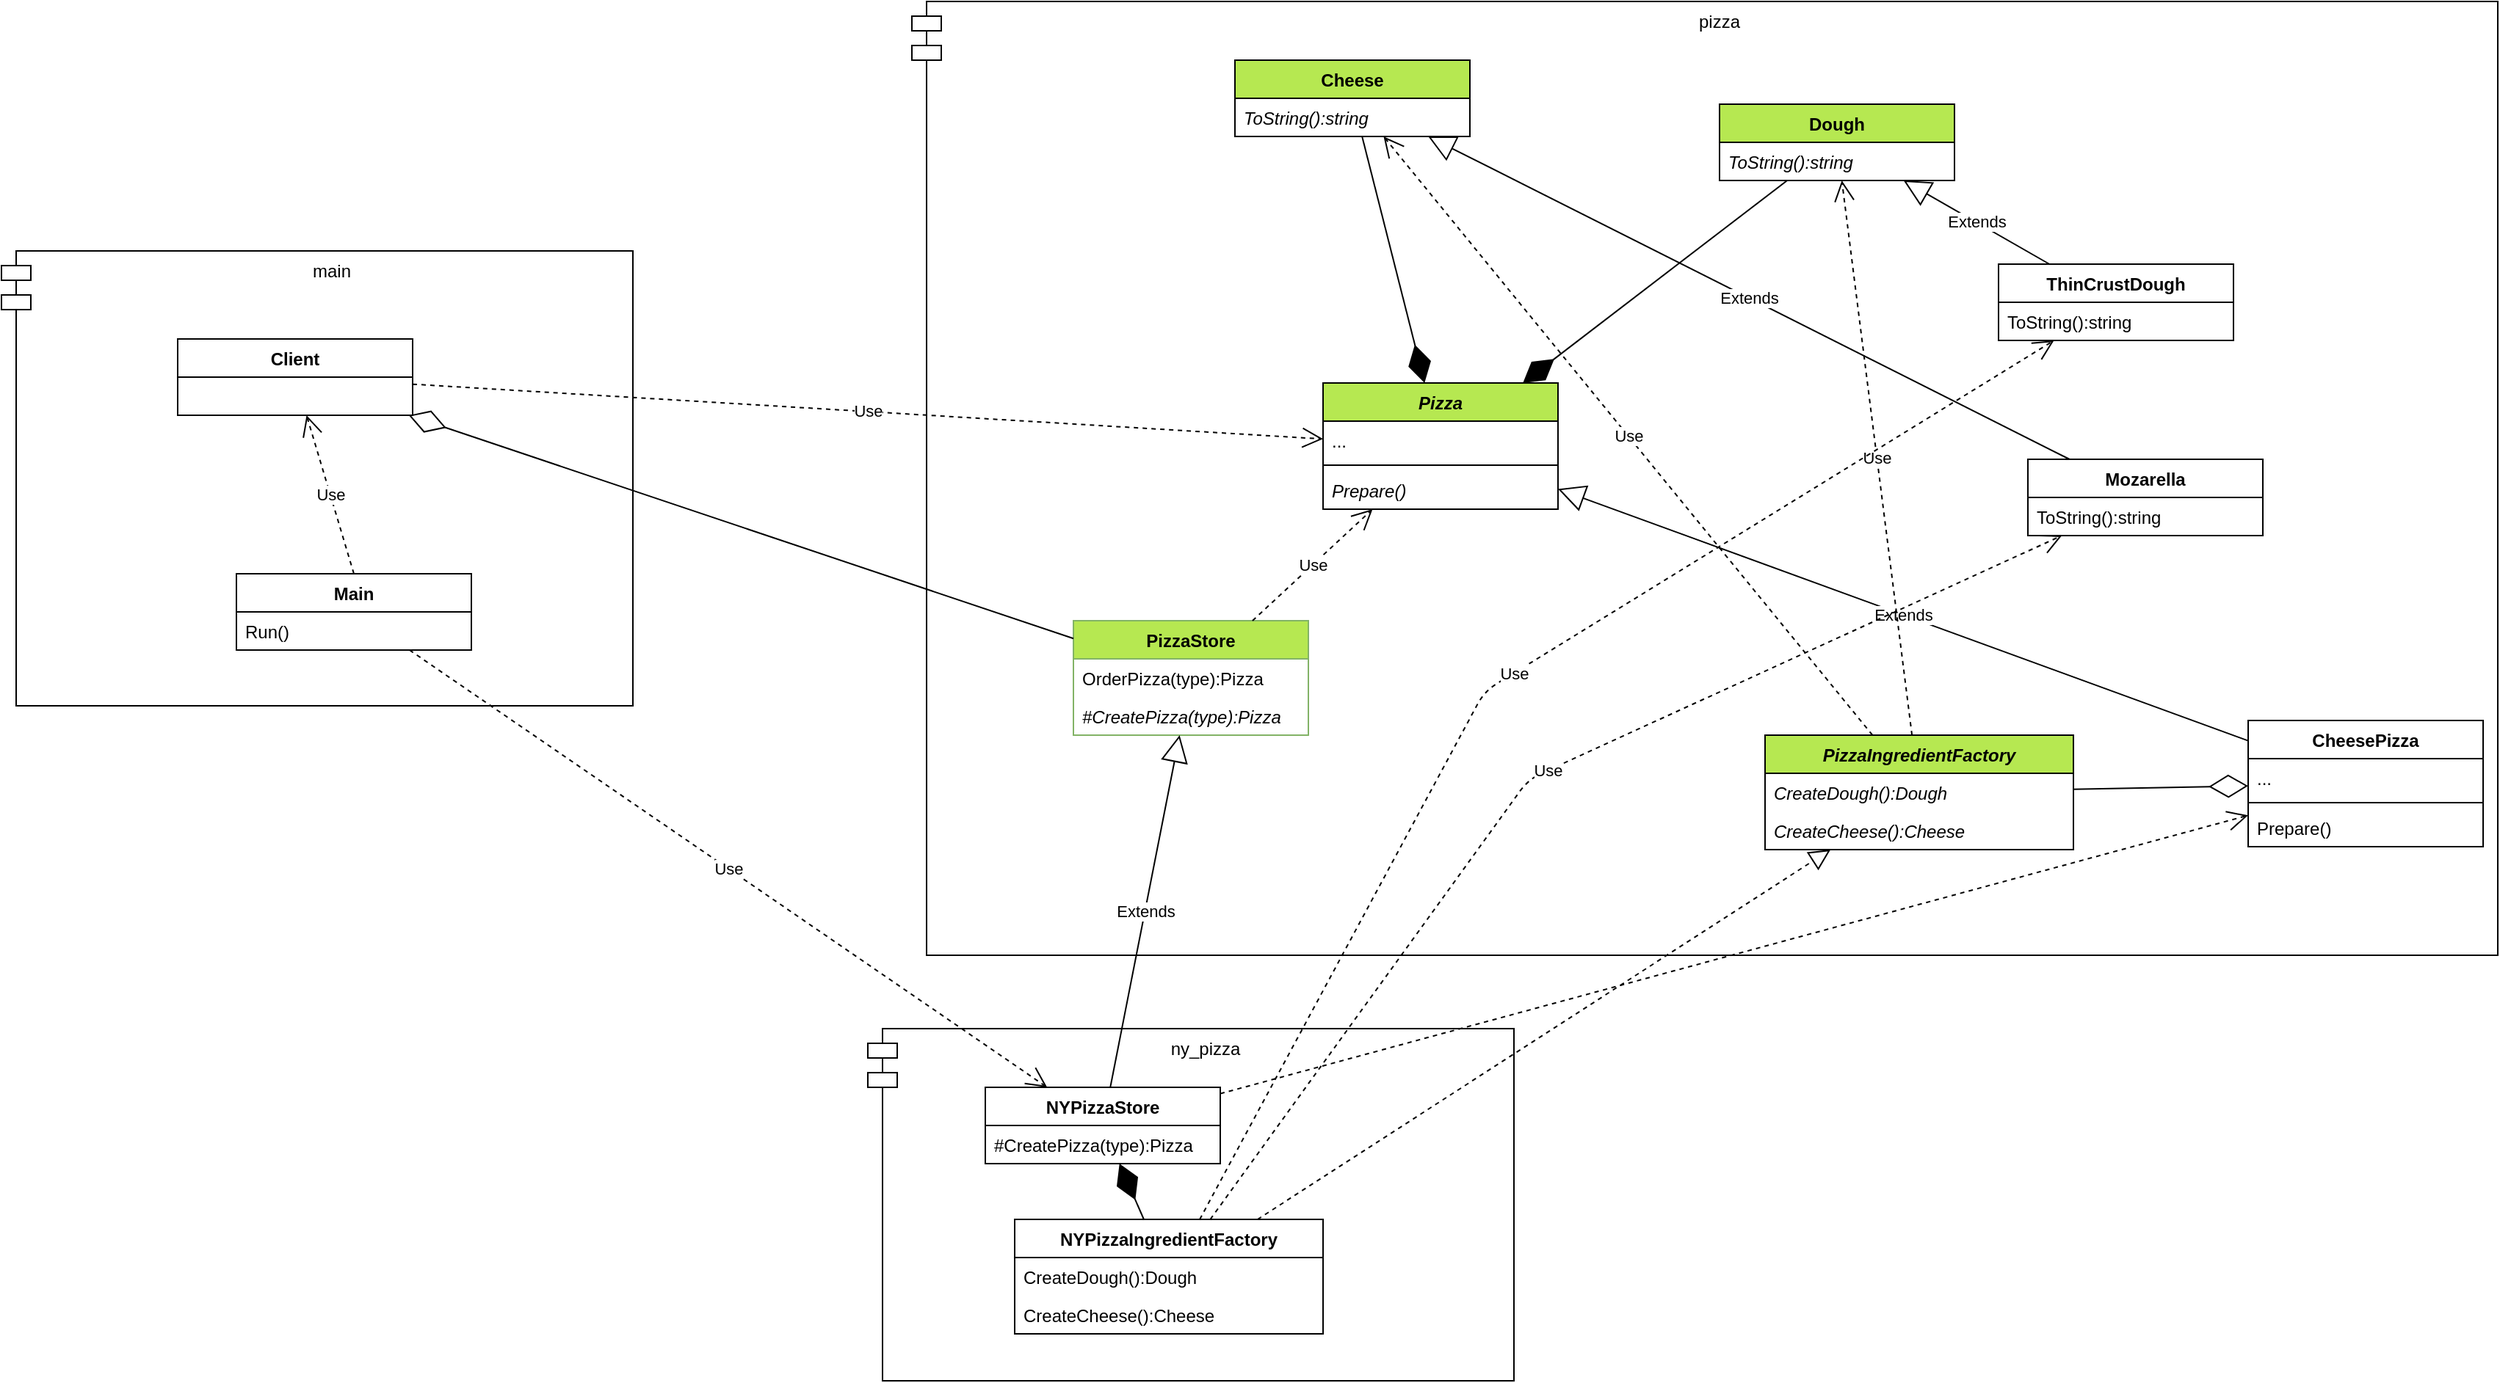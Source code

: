 <mxfile version="14.1.8" type="device"><diagram id="54ehfs4WmmA7Fh39wg9O" name="Страница 1"><mxGraphModel dx="1489" dy="2096" grid="1" gridSize="10" guides="1" tooltips="1" connect="1" arrows="1" fold="1" page="1" pageScale="1" pageWidth="827" pageHeight="1169" math="0" shadow="0"><root><mxCell id="0"/><mxCell id="1" parent="0"/><mxCell id="FVAEuLFO7a_ypMNpvuLz-67" value="main" style="shape=module;align=left;spacingLeft=20;align=center;verticalAlign=top;fillColor=none;" vertex="1" parent="1"><mxGeometry x="40" y="40" width="430" height="310" as="geometry"/></mxCell><mxCell id="FVAEuLFO7a_ypMNpvuLz-63" value="ny_pizza" style="shape=module;align=left;spacingLeft=20;align=center;verticalAlign=top;fillColor=none;" vertex="1" parent="1"><mxGeometry x="630" y="570" width="440" height="240" as="geometry"/></mxCell><mxCell id="FVAEuLFO7a_ypMNpvuLz-62" value="pizza" style="shape=module;align=left;spacingLeft=20;align=center;verticalAlign=top;fillColor=none;" vertex="1" parent="1"><mxGeometry x="660" y="-130" width="1080" height="650" as="geometry"/></mxCell><mxCell id="FVAEuLFO7a_ypMNpvuLz-1" value="Client" style="swimlane;fontStyle=1;align=center;verticalAlign=top;childLayout=stackLayout;horizontal=1;startSize=26;horizontalStack=0;resizeParent=1;resizeParentMax=0;resizeLast=0;collapsible=1;marginBottom=0;" vertex="1" parent="1"><mxGeometry x="160" y="100" width="160" height="52" as="geometry"/></mxCell><mxCell id="FVAEuLFO7a_ypMNpvuLz-5" value="Pizza" style="swimlane;fontStyle=3;align=center;verticalAlign=top;childLayout=stackLayout;horizontal=1;startSize=26;horizontalStack=0;resizeParent=1;resizeParentMax=0;resizeLast=0;collapsible=1;marginBottom=0;fillColor=#B6E851;" vertex="1" parent="1"><mxGeometry x="940" y="130" width="160" height="86" as="geometry"/></mxCell><mxCell id="FVAEuLFO7a_ypMNpvuLz-6" value="..." style="text;strokeColor=none;fillColor=none;align=left;verticalAlign=top;spacingLeft=4;spacingRight=4;overflow=hidden;rotatable=0;points=[[0,0.5],[1,0.5]];portConstraint=eastwest;" vertex="1" parent="FVAEuLFO7a_ypMNpvuLz-5"><mxGeometry y="26" width="160" height="26" as="geometry"/></mxCell><mxCell id="FVAEuLFO7a_ypMNpvuLz-7" value="" style="line;strokeWidth=1;fillColor=none;align=left;verticalAlign=middle;spacingTop=-1;spacingLeft=3;spacingRight=3;rotatable=0;labelPosition=right;points=[];portConstraint=eastwest;" vertex="1" parent="FVAEuLFO7a_ypMNpvuLz-5"><mxGeometry y="52" width="160" height="8" as="geometry"/></mxCell><mxCell id="FVAEuLFO7a_ypMNpvuLz-8" value="Prepare()" style="text;strokeColor=none;fillColor=none;align=left;verticalAlign=top;spacingLeft=4;spacingRight=4;overflow=hidden;rotatable=0;points=[[0,0.5],[1,0.5]];portConstraint=eastwest;fontStyle=2" vertex="1" parent="FVAEuLFO7a_ypMNpvuLz-5"><mxGeometry y="60" width="160" height="26" as="geometry"/></mxCell><mxCell id="FVAEuLFO7a_ypMNpvuLz-9" value="Use" style="endArrow=open;endSize=12;dashed=1;html=1;" edge="1" parent="1" source="FVAEuLFO7a_ypMNpvuLz-1" target="FVAEuLFO7a_ypMNpvuLz-5"><mxGeometry width="160" relative="1" as="geometry"><mxPoint x="750" y="460" as="sourcePoint"/><mxPoint x="910" y="460" as="targetPoint"/></mxGeometry></mxCell><mxCell id="FVAEuLFO7a_ypMNpvuLz-10" value="PizzaStore" style="swimlane;fontStyle=1;align=center;verticalAlign=top;childLayout=stackLayout;horizontal=1;startSize=26;horizontalStack=0;resizeParent=1;resizeParentMax=0;resizeLast=0;collapsible=1;marginBottom=0;strokeColor=#82b366;fillColor=#B6E851;" vertex="1" parent="1"><mxGeometry x="770" y="292" width="160" height="78" as="geometry"/></mxCell><mxCell id="FVAEuLFO7a_ypMNpvuLz-12" value="OrderPizza(type):Pizza" style="text;strokeColor=none;fillColor=none;align=left;verticalAlign=top;spacingLeft=4;spacingRight=4;overflow=hidden;rotatable=0;points=[[0,0.5],[1,0.5]];portConstraint=eastwest;" vertex="1" parent="FVAEuLFO7a_ypMNpvuLz-10"><mxGeometry y="26" width="160" height="26" as="geometry"/></mxCell><mxCell id="FVAEuLFO7a_ypMNpvuLz-16" value="#CreatePizza(type):Pizza" style="text;strokeColor=none;fillColor=none;align=left;verticalAlign=top;spacingLeft=4;spacingRight=4;overflow=hidden;rotatable=0;points=[[0,0.5],[1,0.5]];portConstraint=eastwest;fontStyle=2" vertex="1" parent="FVAEuLFO7a_ypMNpvuLz-10"><mxGeometry y="52" width="160" height="26" as="geometry"/></mxCell><mxCell id="FVAEuLFO7a_ypMNpvuLz-11" value="" style="endArrow=diamondThin;endFill=0;endSize=24;html=1;" edge="1" parent="1" source="FVAEuLFO7a_ypMNpvuLz-10" target="FVAEuLFO7a_ypMNpvuLz-1"><mxGeometry width="160" relative="1" as="geometry"><mxPoint x="180" y="370" as="sourcePoint"/><mxPoint x="340" y="370" as="targetPoint"/></mxGeometry></mxCell><mxCell id="FVAEuLFO7a_ypMNpvuLz-13" value="Use" style="endArrow=open;endSize=12;dashed=1;html=1;" edge="1" parent="1" source="FVAEuLFO7a_ypMNpvuLz-10" target="FVAEuLFO7a_ypMNpvuLz-5"><mxGeometry width="160" relative="1" as="geometry"><mxPoint x="940" y="330" as="sourcePoint"/><mxPoint x="1100" y="330" as="targetPoint"/></mxGeometry></mxCell><mxCell id="FVAEuLFO7a_ypMNpvuLz-14" value="NYPizzaStore" style="swimlane;fontStyle=1;align=center;verticalAlign=top;childLayout=stackLayout;horizontal=1;startSize=26;horizontalStack=0;resizeParent=1;resizeParentMax=0;resizeLast=0;collapsible=1;marginBottom=0;" vertex="1" parent="1"><mxGeometry x="710" y="610" width="160" height="52" as="geometry"/></mxCell><mxCell id="FVAEuLFO7a_ypMNpvuLz-17" value="#CreatePizza(type):Pizza" style="text;strokeColor=none;fillColor=none;align=left;verticalAlign=top;spacingLeft=4;spacingRight=4;overflow=hidden;rotatable=0;points=[[0,0.5],[1,0.5]];portConstraint=eastwest;fontStyle=0" vertex="1" parent="FVAEuLFO7a_ypMNpvuLz-14"><mxGeometry y="26" width="160" height="26" as="geometry"/></mxCell><mxCell id="FVAEuLFO7a_ypMNpvuLz-15" value="Extends" style="endArrow=block;endSize=16;endFill=0;html=1;" edge="1" parent="1" source="FVAEuLFO7a_ypMNpvuLz-14" target="FVAEuLFO7a_ypMNpvuLz-10"><mxGeometry width="160" relative="1" as="geometry"><mxPoint x="410" y="460" as="sourcePoint"/><mxPoint x="570" y="460" as="targetPoint"/></mxGeometry></mxCell><mxCell id="FVAEuLFO7a_ypMNpvuLz-18" value="CheesePizza" style="swimlane;fontStyle=1;align=center;verticalAlign=top;childLayout=stackLayout;horizontal=1;startSize=26;horizontalStack=0;resizeParent=1;resizeParentMax=0;resizeLast=0;collapsible=1;marginBottom=0;" vertex="1" parent="1"><mxGeometry x="1570" y="360" width="160" height="86" as="geometry"/></mxCell><mxCell id="FVAEuLFO7a_ypMNpvuLz-19" value="..." style="text;strokeColor=none;fillColor=none;align=left;verticalAlign=top;spacingLeft=4;spacingRight=4;overflow=hidden;rotatable=0;points=[[0,0.5],[1,0.5]];portConstraint=eastwest;" vertex="1" parent="FVAEuLFO7a_ypMNpvuLz-18"><mxGeometry y="26" width="160" height="26" as="geometry"/></mxCell><mxCell id="FVAEuLFO7a_ypMNpvuLz-20" value="" style="line;strokeWidth=1;fillColor=none;align=left;verticalAlign=middle;spacingTop=-1;spacingLeft=3;spacingRight=3;rotatable=0;labelPosition=right;points=[];portConstraint=eastwest;" vertex="1" parent="FVAEuLFO7a_ypMNpvuLz-18"><mxGeometry y="52" width="160" height="8" as="geometry"/></mxCell><mxCell id="FVAEuLFO7a_ypMNpvuLz-21" value="Prepare()" style="text;strokeColor=none;fillColor=none;align=left;verticalAlign=top;spacingLeft=4;spacingRight=4;overflow=hidden;rotatable=0;points=[[0,0.5],[1,0.5]];portConstraint=eastwest;fontStyle=0" vertex="1" parent="FVAEuLFO7a_ypMNpvuLz-18"><mxGeometry y="60" width="160" height="26" as="geometry"/></mxCell><mxCell id="FVAEuLFO7a_ypMNpvuLz-22" value="Extends" style="endArrow=block;endSize=16;endFill=0;html=1;" edge="1" parent="1" source="FVAEuLFO7a_ypMNpvuLz-18" target="FVAEuLFO7a_ypMNpvuLz-5"><mxGeometry width="160" relative="1" as="geometry"><mxPoint x="839.216" y="322" as="sourcePoint"/><mxPoint x="827.001" y="220" as="targetPoint"/></mxGeometry></mxCell><mxCell id="FVAEuLFO7a_ypMNpvuLz-24" value="" style="endArrow=open;endSize=12;dashed=1;html=1;" edge="1" parent="1" source="FVAEuLFO7a_ypMNpvuLz-14" target="FVAEuLFO7a_ypMNpvuLz-18"><mxGeometry width="160" relative="1" as="geometry"><mxPoint x="880.001" y="654" as="sourcePoint"/><mxPoint x="955.905" y="570" as="targetPoint"/></mxGeometry></mxCell><mxCell id="FVAEuLFO7a_ypMNpvuLz-25" value="PizzaIngredientFactory" style="swimlane;fontStyle=3;align=center;verticalAlign=top;childLayout=stackLayout;horizontal=1;startSize=26;horizontalStack=0;resizeParent=1;resizeParentMax=0;resizeLast=0;collapsible=1;marginBottom=0;fillColor=#B6E851;" vertex="1" parent="1"><mxGeometry x="1241" y="370" width="210" height="78" as="geometry"/></mxCell><mxCell id="FVAEuLFO7a_ypMNpvuLz-26" value="CreateDough():Dough" style="text;strokeColor=none;fillColor=none;align=left;verticalAlign=top;spacingLeft=4;spacingRight=4;overflow=hidden;rotatable=0;points=[[0,0.5],[1,0.5]];portConstraint=eastwest;fontStyle=2" vertex="1" parent="FVAEuLFO7a_ypMNpvuLz-25"><mxGeometry y="26" width="210" height="26" as="geometry"/></mxCell><mxCell id="FVAEuLFO7a_ypMNpvuLz-29" value="CreateCheese():Cheese" style="text;strokeColor=none;fillColor=none;align=left;verticalAlign=top;spacingLeft=4;spacingRight=4;overflow=hidden;rotatable=0;points=[[0,0.5],[1,0.5]];portConstraint=eastwest;fontStyle=2" vertex="1" parent="FVAEuLFO7a_ypMNpvuLz-25"><mxGeometry y="52" width="210" height="26" as="geometry"/></mxCell><mxCell id="FVAEuLFO7a_ypMNpvuLz-30" value="" style="endArrow=diamondThin;endFill=0;endSize=24;html=1;" edge="1" parent="1" source="FVAEuLFO7a_ypMNpvuLz-25" target="FVAEuLFO7a_ypMNpvuLz-18"><mxGeometry width="160" relative="1" as="geometry"><mxPoint x="890" y="728" as="sourcePoint"/><mxPoint x="1050" y="728" as="targetPoint"/></mxGeometry></mxCell><mxCell id="FVAEuLFO7a_ypMNpvuLz-31" value="Cheese" style="swimlane;fontStyle=1;align=center;verticalAlign=top;childLayout=stackLayout;horizontal=1;startSize=26;horizontalStack=0;resizeParent=1;resizeParentMax=0;resizeLast=0;collapsible=1;marginBottom=0;fillColor=#B6E851;" vertex="1" parent="1"><mxGeometry x="880" y="-90" width="160" height="52" as="geometry"/></mxCell><mxCell id="FVAEuLFO7a_ypMNpvuLz-32" value="ToString():string" style="text;strokeColor=none;fillColor=none;align=left;verticalAlign=top;spacingLeft=4;spacingRight=4;overflow=hidden;rotatable=0;points=[[0,0.5],[1,0.5]];portConstraint=eastwest;fontStyle=2" vertex="1" parent="FVAEuLFO7a_ypMNpvuLz-31"><mxGeometry y="26" width="160" height="26" as="geometry"/></mxCell><mxCell id="FVAEuLFO7a_ypMNpvuLz-35" value="Mozarella" style="swimlane;fontStyle=1;align=center;verticalAlign=top;childLayout=stackLayout;horizontal=1;startSize=26;horizontalStack=0;resizeParent=1;resizeParentMax=0;resizeLast=0;collapsible=1;marginBottom=0;" vertex="1" parent="1"><mxGeometry x="1420" y="182" width="160" height="52" as="geometry"/></mxCell><mxCell id="FVAEuLFO7a_ypMNpvuLz-36" value="ToString():string" style="text;strokeColor=none;fillColor=none;align=left;verticalAlign=top;spacingLeft=4;spacingRight=4;overflow=hidden;rotatable=0;points=[[0,0.5],[1,0.5]];portConstraint=eastwest;fontStyle=0" vertex="1" parent="FVAEuLFO7a_ypMNpvuLz-35"><mxGeometry y="26" width="160" height="26" as="geometry"/></mxCell><mxCell id="FVAEuLFO7a_ypMNpvuLz-37" value="Extends" style="endArrow=block;endSize=16;endFill=0;html=1;" edge="1" parent="1" source="FVAEuLFO7a_ypMNpvuLz-35" target="FVAEuLFO7a_ypMNpvuLz-31"><mxGeometry width="160" relative="1" as="geometry"><mxPoint x="1679.996" y="532" as="sourcePoint"/><mxPoint x="1667.781" y="430" as="targetPoint"/></mxGeometry></mxCell><mxCell id="FVAEuLFO7a_ypMNpvuLz-38" value="Dough" style="swimlane;fontStyle=1;align=center;verticalAlign=top;childLayout=stackLayout;horizontal=1;startSize=26;horizontalStack=0;resizeParent=1;resizeParentMax=0;resizeLast=0;collapsible=1;marginBottom=0;fillColor=#B6E851;" vertex="1" parent="1"><mxGeometry x="1210" y="-60" width="160" height="52" as="geometry"/></mxCell><mxCell id="FVAEuLFO7a_ypMNpvuLz-39" value="ToString():string" style="text;strokeColor=none;fillColor=none;align=left;verticalAlign=top;spacingLeft=4;spacingRight=4;overflow=hidden;rotatable=0;points=[[0,0.5],[1,0.5]];portConstraint=eastwest;fontStyle=2" vertex="1" parent="FVAEuLFO7a_ypMNpvuLz-38"><mxGeometry y="26" width="160" height="26" as="geometry"/></mxCell><mxCell id="FVAEuLFO7a_ypMNpvuLz-40" value="ThinCrustDough" style="swimlane;fontStyle=1;align=center;verticalAlign=top;childLayout=stackLayout;horizontal=1;startSize=26;horizontalStack=0;resizeParent=1;resizeParentMax=0;resizeLast=0;collapsible=1;marginBottom=0;" vertex="1" parent="1"><mxGeometry x="1400" y="49" width="160" height="52" as="geometry"/></mxCell><mxCell id="FVAEuLFO7a_ypMNpvuLz-41" value="ToString():string" style="text;strokeColor=none;fillColor=none;align=left;verticalAlign=top;spacingLeft=4;spacingRight=4;overflow=hidden;rotatable=0;points=[[0,0.5],[1,0.5]];portConstraint=eastwest;fontStyle=0" vertex="1" parent="FVAEuLFO7a_ypMNpvuLz-40"><mxGeometry y="26" width="160" height="26" as="geometry"/></mxCell><mxCell id="FVAEuLFO7a_ypMNpvuLz-42" value="Extends" style="endArrow=block;endSize=16;endFill=0;html=1;" edge="1" source="FVAEuLFO7a_ypMNpvuLz-40" target="FVAEuLFO7a_ypMNpvuLz-38" parent="1"><mxGeometry width="160" relative="1" as="geometry"><mxPoint x="1879.996" y="532" as="sourcePoint"/><mxPoint x="1867.781" y="430" as="targetPoint"/></mxGeometry></mxCell><mxCell id="FVAEuLFO7a_ypMNpvuLz-43" value="Use" style="endArrow=open;endSize=12;dashed=1;html=1;" edge="1" parent="1" source="FVAEuLFO7a_ypMNpvuLz-25" target="FVAEuLFO7a_ypMNpvuLz-31"><mxGeometry width="160" relative="1" as="geometry"><mxPoint x="1490.001" y="474" as="sourcePoint"/><mxPoint x="1565.905" y="390" as="targetPoint"/></mxGeometry></mxCell><mxCell id="FVAEuLFO7a_ypMNpvuLz-44" value="Use" style="endArrow=open;endSize=12;dashed=1;html=1;" edge="1" parent="1" source="FVAEuLFO7a_ypMNpvuLz-25" target="FVAEuLFO7a_ypMNpvuLz-38"><mxGeometry width="160" relative="1" as="geometry"><mxPoint x="1490.001" y="474" as="sourcePoint"/><mxPoint x="1565.905" y="390" as="targetPoint"/></mxGeometry></mxCell><mxCell id="FVAEuLFO7a_ypMNpvuLz-45" value="" style="endArrow=diamondThin;endFill=1;endSize=24;html=1;" edge="1" parent="1" source="FVAEuLFO7a_ypMNpvuLz-31" target="FVAEuLFO7a_ypMNpvuLz-5"><mxGeometry width="160" relative="1" as="geometry"><mxPoint x="1170" y="150" as="sourcePoint"/><mxPoint x="1330" y="150" as="targetPoint"/></mxGeometry></mxCell><mxCell id="FVAEuLFO7a_ypMNpvuLz-46" value="" style="endArrow=diamondThin;endFill=1;endSize=24;html=1;" edge="1" parent="1" source="FVAEuLFO7a_ypMNpvuLz-38" target="FVAEuLFO7a_ypMNpvuLz-5"><mxGeometry width="160" relative="1" as="geometry"><mxPoint x="1170" y="150" as="sourcePoint"/><mxPoint x="1330" y="150" as="targetPoint"/></mxGeometry></mxCell><mxCell id="FVAEuLFO7a_ypMNpvuLz-47" value="NYPizzaIngredientFactory" style="swimlane;fontStyle=1;align=center;verticalAlign=top;childLayout=stackLayout;horizontal=1;startSize=26;horizontalStack=0;resizeParent=1;resizeParentMax=0;resizeLast=0;collapsible=1;marginBottom=0;" vertex="1" parent="1"><mxGeometry x="730" y="700" width="210" height="78" as="geometry"/></mxCell><mxCell id="FVAEuLFO7a_ypMNpvuLz-48" value="CreateDough():Dough" style="text;strokeColor=none;fillColor=none;align=left;verticalAlign=top;spacingLeft=4;spacingRight=4;overflow=hidden;rotatable=0;points=[[0,0.5],[1,0.5]];portConstraint=eastwest;fontStyle=0" vertex="1" parent="FVAEuLFO7a_ypMNpvuLz-47"><mxGeometry y="26" width="210" height="26" as="geometry"/></mxCell><mxCell id="FVAEuLFO7a_ypMNpvuLz-49" value="CreateCheese():Cheese" style="text;strokeColor=none;fillColor=none;align=left;verticalAlign=top;spacingLeft=4;spacingRight=4;overflow=hidden;rotatable=0;points=[[0,0.5],[1,0.5]];portConstraint=eastwest;fontStyle=0" vertex="1" parent="FVAEuLFO7a_ypMNpvuLz-47"><mxGeometry y="52" width="210" height="26" as="geometry"/></mxCell><mxCell id="FVAEuLFO7a_ypMNpvuLz-50" value="" style="endArrow=diamondThin;endFill=1;endSize=24;html=1;" edge="1" parent="1" source="FVAEuLFO7a_ypMNpvuLz-47" target="FVAEuLFO7a_ypMNpvuLz-14"><mxGeometry width="160" relative="1" as="geometry"><mxPoint x="950" y="830" as="sourcePoint"/><mxPoint x="1110" y="830" as="targetPoint"/></mxGeometry></mxCell><mxCell id="FVAEuLFO7a_ypMNpvuLz-51" value="" style="endArrow=block;dashed=1;endFill=0;endSize=12;html=1;" edge="1" parent="1" source="FVAEuLFO7a_ypMNpvuLz-47" target="FVAEuLFO7a_ypMNpvuLz-25"><mxGeometry width="160" relative="1" as="geometry"><mxPoint x="1400" y="660" as="sourcePoint"/><mxPoint x="1560" y="660" as="targetPoint"/></mxGeometry></mxCell><mxCell id="FVAEuLFO7a_ypMNpvuLz-52" value="Use" style="endArrow=open;endSize=12;dashed=1;html=1;" edge="1" parent="1" source="FVAEuLFO7a_ypMNpvuLz-47" target="FVAEuLFO7a_ypMNpvuLz-35"><mxGeometry width="160" relative="1" as="geometry"><mxPoint x="1540" y="600" as="sourcePoint"/><mxPoint x="1700" y="600" as="targetPoint"/><Array as="points"><mxPoint x="1080" y="400"/></Array></mxGeometry></mxCell><mxCell id="FVAEuLFO7a_ypMNpvuLz-53" value="Use" style="endArrow=open;endSize=12;dashed=1;html=1;" edge="1" parent="1" source="FVAEuLFO7a_ypMNpvuLz-47" target="FVAEuLFO7a_ypMNpvuLz-40"><mxGeometry width="160" relative="1" as="geometry"><mxPoint x="1540" y="600" as="sourcePoint"/><mxPoint x="1700" y="600" as="targetPoint"/><Array as="points"><mxPoint x="1050" y="340"/></Array></mxGeometry></mxCell><mxCell id="FVAEuLFO7a_ypMNpvuLz-54" value="Main" style="swimlane;fontStyle=1;align=center;verticalAlign=top;childLayout=stackLayout;horizontal=1;startSize=26;horizontalStack=0;resizeParent=1;resizeParentMax=0;resizeLast=0;collapsible=1;marginBottom=0;" vertex="1" parent="1"><mxGeometry x="200" y="260" width="160" height="52" as="geometry"/></mxCell><mxCell id="FVAEuLFO7a_ypMNpvuLz-55" value="Run()" style="text;strokeColor=none;fillColor=none;align=left;verticalAlign=top;spacingLeft=4;spacingRight=4;overflow=hidden;rotatable=0;points=[[0,0.5],[1,0.5]];portConstraint=eastwest;" vertex="1" parent="FVAEuLFO7a_ypMNpvuLz-54"><mxGeometry y="26" width="160" height="26" as="geometry"/></mxCell><mxCell id="FVAEuLFO7a_ypMNpvuLz-58" value="Use" style="endArrow=open;endSize=12;dashed=1;html=1;" edge="1" parent="1" source="FVAEuLFO7a_ypMNpvuLz-54" target="FVAEuLFO7a_ypMNpvuLz-14"><mxGeometry width="160" relative="1" as="geometry"><mxPoint x="690" y="650" as="sourcePoint"/><mxPoint x="850" y="650" as="targetPoint"/></mxGeometry></mxCell><mxCell id="FVAEuLFO7a_ypMNpvuLz-59" value="Use" style="endArrow=open;endSize=12;dashed=1;html=1;exitX=0.5;exitY=0;exitDx=0;exitDy=0;" edge="1" parent="1" source="FVAEuLFO7a_ypMNpvuLz-54" target="FVAEuLFO7a_ypMNpvuLz-1"><mxGeometry width="160" relative="1" as="geometry"><mxPoint x="690" y="650" as="sourcePoint"/><mxPoint x="850" y="650" as="targetPoint"/></mxGeometry></mxCell></root></mxGraphModel></diagram></mxfile>